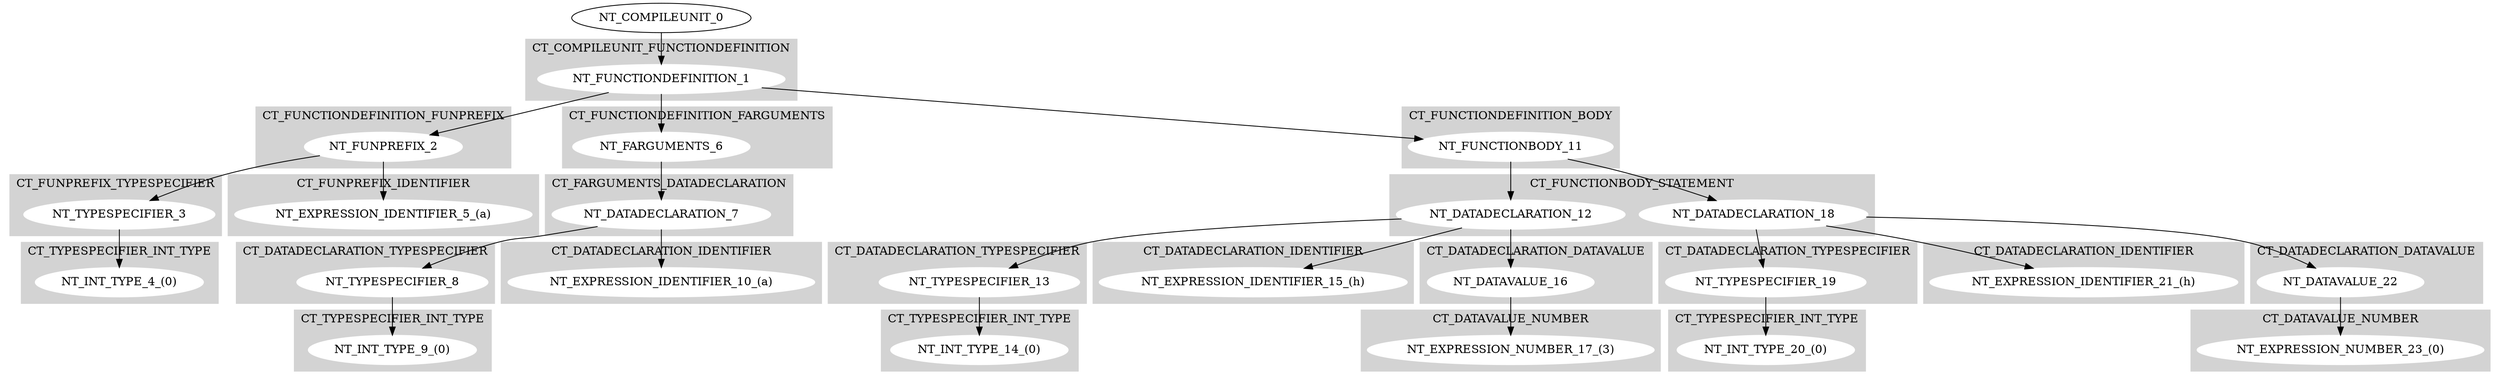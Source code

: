 digraph {
	subgraph cluster0{
		node [style=filled,color=white];
		style=filled;
		color=lightgrey;
		"NT_FUNCTIOΝDEFINITION_1";
		label=CT_COMPILEUNIT_FUNCTIONDEFINITION;
	}
	subgraph cluster1{
		node [style=filled,color=white];
		style=filled;
		color=lightgrey;
		"NT_FUNPREFIX_2";
		label=CT_FUNCTIONDEFINITION_FUNPREFIX;
	}
	subgraph cluster2{
		node [style=filled,color=white];
		style=filled;
		color=lightgrey;
		"NT_FARGUMENTS_6";
		label=CT_FUNCTIONDEFINITION_FARGUMENTS;
	}
	subgraph cluster3{
		node [style=filled,color=white];
		style=filled;
		color=lightgrey;
		"NT_FUNCTIONBODY_11";
		label=CT_FUNCTIONDEFINITION_BODY;
	}
	subgraph cluster4{
		node [style=filled,color=white];
		style=filled;
		color=lightgrey;
		"NT_TYPESPECIFIER_3";
		label=CT_FUNPREFIX_TYPESPECIFIER;
	}
	subgraph cluster5{
		node [style=filled,color=white];
		style=filled;
		color=lightgrey;
		"NT_EXPRESSION_IDENTIFIER_5_(a)";
		label=CT_FUNPREFIX_IDENTIFIER;
	}
	subgraph cluster6{
		node [style=filled,color=white];
		style=filled;
		color=lightgrey;
		"NT_INT_TYPE_4_(0)";
		label=CT_TYPESPECIFIER_INT_TYPE;
	}
"NT_TYPESPECIFIER_3"->"NT_INT_TYPE_4_(0)"
"NT_FUNPREFIX_2"->"NT_TYPESPECIFIER_3"
"NT_FUNPREFIX_2"->"NT_EXPRESSION_IDENTIFIER_5_(a)"
"NT_FUNCTIOΝDEFINITION_1"->"NT_FUNPREFIX_2"
	subgraph cluster7{
		node [style=filled,color=white];
		style=filled;
		color=lightgrey;
		"NT_DATADECLARATION_7";
		label=CT_FARGUMENTS_DATADECLARATION;
	}
	subgraph cluster8{
		node [style=filled,color=white];
		style=filled;
		color=lightgrey;
		"NT_TYPESPECIFIER_8";
		label=CT_DATADECLARATION_TYPESPECIFIER;
	}
	subgraph cluster9{
		node [style=filled,color=white];
		style=filled;
		color=lightgrey;
		"NT_EXPRESSION_IDENTIFIER_10_(a)";
		label=CT_DATADECLARATION_IDENTIFIER;
	}
	subgraph cluster10{
		node [style=filled,color=white];
		style=filled;
		color=lightgrey;
		"NT_INT_TYPE_9_(0)";
		label=CT_TYPESPECIFIER_INT_TYPE;
	}
"NT_TYPESPECIFIER_8"->"NT_INT_TYPE_9_(0)"
"NT_DATADECLARATION_7"->"NT_TYPESPECIFIER_8"
"NT_DATADECLARATION_7"->"NT_EXPRESSION_IDENTIFIER_10_(a)"
"NT_FARGUMENTS_6"->"NT_DATADECLARATION_7"
"NT_FUNCTIOΝDEFINITION_1"->"NT_FARGUMENTS_6"
	subgraph cluster11{
		node [style=filled,color=white];
		style=filled;
		color=lightgrey;
		"NT_DATADECLARATION_12";"NT_DATADECLARATION_18";
		label=CT_FUNCTIONBODY_STATEMENT;
	}
	subgraph cluster12{
		node [style=filled,color=white];
		style=filled;
		color=lightgrey;
		"NT_TYPESPECIFIER_13";
		label=CT_DATADECLARATION_TYPESPECIFIER;
	}
	subgraph cluster13{
		node [style=filled,color=white];
		style=filled;
		color=lightgrey;
		"NT_EXPRESSION_IDENTIFIER_15_(h)";
		label=CT_DATADECLARATION_IDENTIFIER;
	}
	subgraph cluster14{
		node [style=filled,color=white];
		style=filled;
		color=lightgrey;
		"NT_DATAVALUE_16";
		label=CT_DATADECLARATION_DATAVALUE;
	}
	subgraph cluster15{
		node [style=filled,color=white];
		style=filled;
		color=lightgrey;
		"NT_INT_TYPE_14_(0)";
		label=CT_TYPESPECIFIER_INT_TYPE;
	}
"NT_TYPESPECIFIER_13"->"NT_INT_TYPE_14_(0)"
"NT_DATADECLARATION_12"->"NT_TYPESPECIFIER_13"
"NT_DATADECLARATION_12"->"NT_EXPRESSION_IDENTIFIER_15_(h)"
	subgraph cluster16{
		node [style=filled,color=white];
		style=filled;
		color=lightgrey;
		"NT_EXPRESSION_NUMBER_17_(3)";
		label=CT_DATAVALUE_NUMBER;
	}
"NT_DATAVALUE_16"->"NT_EXPRESSION_NUMBER_17_(3)"
"NT_DATADECLARATION_12"->"NT_DATAVALUE_16"
"NT_FUNCTIONBODY_11"->"NT_DATADECLARATION_12"
	subgraph cluster17{
		node [style=filled,color=white];
		style=filled;
		color=lightgrey;
		"NT_TYPESPECIFIER_19";
		label=CT_DATADECLARATION_TYPESPECIFIER;
	}
	subgraph cluster18{
		node [style=filled,color=white];
		style=filled;
		color=lightgrey;
		"NT_EXPRESSION_IDENTIFIER_21_(h)";
		label=CT_DATADECLARATION_IDENTIFIER;
	}
	subgraph cluster19{
		node [style=filled,color=white];
		style=filled;
		color=lightgrey;
		"NT_DATAVALUE_22";
		label=CT_DATADECLARATION_DATAVALUE;
	}
	subgraph cluster20{
		node [style=filled,color=white];
		style=filled;
		color=lightgrey;
		"NT_INT_TYPE_20_(0)";
		label=CT_TYPESPECIFIER_INT_TYPE;
	}
"NT_TYPESPECIFIER_19"->"NT_INT_TYPE_20_(0)"
"NT_DATADECLARATION_18"->"NT_TYPESPECIFIER_19"
"NT_DATADECLARATION_18"->"NT_EXPRESSION_IDENTIFIER_21_(h)"
	subgraph cluster21{
		node [style=filled,color=white];
		style=filled;
		color=lightgrey;
		"NT_EXPRESSION_NUMBER_23_(0)";
		label=CT_DATAVALUE_NUMBER;
	}
"NT_DATAVALUE_22"->"NT_EXPRESSION_NUMBER_23_(0)"
"NT_DATADECLARATION_18"->"NT_DATAVALUE_22"
"NT_FUNCTIONBODY_11"->"NT_DATADECLARATION_18"
"NT_FUNCTIOΝDEFINITION_1"->"NT_FUNCTIONBODY_11"
"NT_COMPILEUNIT_0"->"NT_FUNCTIOΝDEFINITION_1"
}
